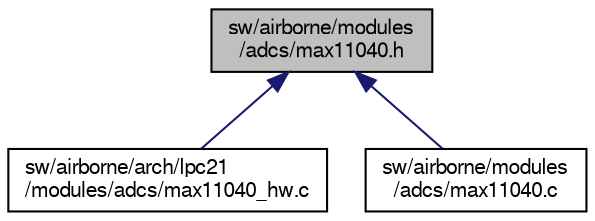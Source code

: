 digraph "sw/airborne/modules/adcs/max11040.h"
{
  edge [fontname="FreeSans",fontsize="10",labelfontname="FreeSans",labelfontsize="10"];
  node [fontname="FreeSans",fontsize="10",shape=record];
  Node1 [label="sw/airborne/modules\l/adcs/max11040.h",height=0.2,width=0.4,color="black", fillcolor="grey75", style="filled", fontcolor="black"];
  Node1 -> Node2 [dir="back",color="midnightblue",fontsize="10",style="solid",fontname="FreeSans"];
  Node2 [label="sw/airborne/arch/lpc21\l/modules/adcs/max11040_hw.c",height=0.2,width=0.4,color="black", fillcolor="white", style="filled",URL="$max11040__hw_8c.html"];
  Node1 -> Node3 [dir="back",color="midnightblue",fontsize="10",style="solid",fontname="FreeSans"];
  Node3 [label="sw/airborne/modules\l/adcs/max11040.c",height=0.2,width=0.4,color="black", fillcolor="white", style="filled",URL="$max11040_8c.html",tooltip="Maxim MAX11040 ADC hw interface. "];
}
